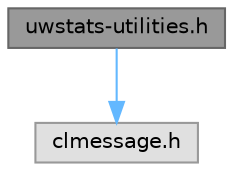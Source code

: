digraph "uwstats-utilities.h"
{
 // LATEX_PDF_SIZE
  bgcolor="transparent";
  edge [fontname=Helvetica,fontsize=10,labelfontname=Helvetica,labelfontsize=10];
  node [fontname=Helvetica,fontsize=10,shape=box,height=0.2,width=0.4];
  Node1 [id="Node000001",label="uwstats-utilities.h",height=0.2,width=0.4,color="gray40", fillcolor="grey60", style="filled", fontcolor="black",tooltip="Utilities to manage stats."];
  Node1 -> Node2 [id="edge1_Node000001_Node000002",color="steelblue1",style="solid",tooltip=" "];
  Node2 [id="Node000002",label="clmessage.h",height=0.2,width=0.4,color="grey60", fillcolor="#E0E0E0", style="filled",tooltip=" "];
}
